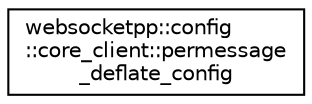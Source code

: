 digraph "Graphical Class Hierarchy"
{
  edge [fontname="Helvetica",fontsize="10",labelfontname="Helvetica",labelfontsize="10"];
  node [fontname="Helvetica",fontsize="10",shape=record];
  rankdir="LR";
  Node0 [label="websocketpp::config\l::core_client::permessage\l_deflate_config",height=0.2,width=0.4,color="black", fillcolor="white", style="filled",URL="$structwebsocketpp_1_1config_1_1core__client_1_1permessage__deflate__config.html",tooltip="Extension specific settings: "];
}

